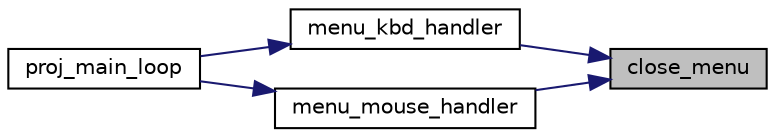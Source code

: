 digraph "close_menu"
{
 // LATEX_PDF_SIZE
  edge [fontname="Helvetica",fontsize="10",labelfontname="Helvetica",labelfontsize="10"];
  node [fontname="Helvetica",fontsize="10",shape=record];
  rankdir="RL";
  Node1 [label="close_menu",height=0.2,width=0.4,color="black", fillcolor="grey75", style="filled", fontcolor="black",tooltip="Closes the menu."];
  Node1 -> Node2 [dir="back",color="midnightblue",fontsize="10",style="solid",fontname="Helvetica"];
  Node2 [label="menu_kbd_handler",height=0.2,width=0.4,color="black", fillcolor="white", style="filled",URL="$group__menu.html#gafa75f0c9a8c13c16b4a2fe980852662b",tooltip="Handles the data received from the keyboard interrupts, during the game."];
  Node2 -> Node3 [dir="back",color="midnightblue",fontsize="10",style="solid",fontname="Helvetica"];
  Node3 [label="proj_main_loop",height=0.2,width=0.4,color="black", fillcolor="white", style="filled",URL="$proj_8c.html#a2a16f651eccbd248e1ad3b3b924b143b",tooltip=" "];
  Node1 -> Node4 [dir="back",color="midnightblue",fontsize="10",style="solid",fontname="Helvetica"];
  Node4 [label="menu_mouse_handler",height=0.2,width=0.4,color="black", fillcolor="white", style="filled",URL="$group__menu.html#ga01c5f325cd0f8fc4d0802cde13b5b185",tooltip="Handles the data received from the mouse interrupts, during the game."];
  Node4 -> Node3 [dir="back",color="midnightblue",fontsize="10",style="solid",fontname="Helvetica"];
}
